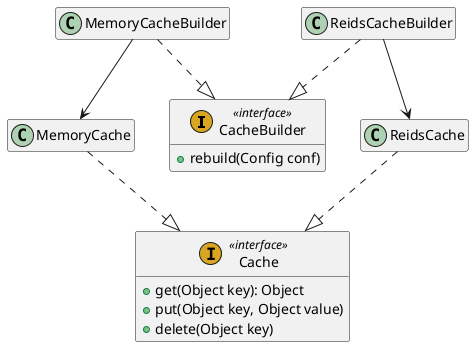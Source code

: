 @startuml caching system

' STYLE START
hide empty members
skinparam shadowing false
' STYLE END


class CacheBuilder << (I,GoldenRod) interface >> {

  +rebuild(Config conf)

}

class "Cache" as Cache << (I,GoldenRod) interface >> {

  +get(Object key): Object
  +put(Object key, Object value)
  +delete(Object key)

}

class MemoryCacheBuilder {

}
class ReidsCacheBuilder {

}

class MemoryCache {

}
class ReidsCache {

}


MemoryCache ..|> Cache
ReidsCache ..|> Cache

MemoryCacheBuilder ..|> CacheBuilder
MemoryCacheBuilder --> MemoryCache

ReidsCacheBuilder ..|> CacheBuilder
ReidsCacheBuilder --> ReidsCache

@enduml